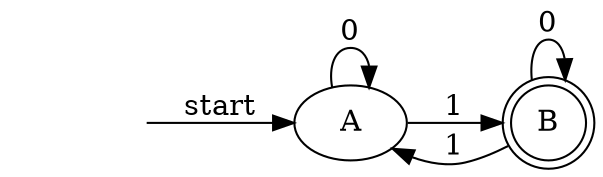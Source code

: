 digraph outputAutomaat {
	rankdir=LR
	start [style=invisible]
	start -> "A" [label=start]
	"B" [shape=doublecircle]
	"A" -> "A" [label="0"]
	"A" -> "B" [label="1"]
	"B" -> "A" [label="1"]
	"B" -> "B" [label="0"]
}
